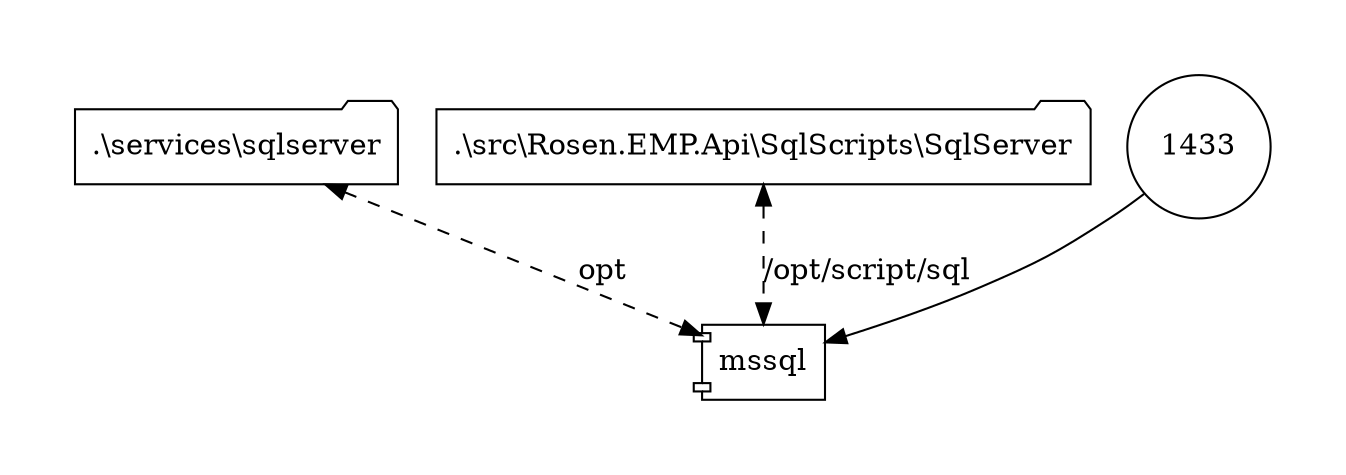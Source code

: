 digraph G {
  graph [bgcolor="#ffffff" pad=0.5 ratio="fill"]
  "mssql" [shape="component"]
  ".\\services\\sqlserver" [shape="folder"]
  ".\\src\\Rosen.EMP.Api\\SqlScripts\\SqlServer" [shape="folder"]
  1433 [shape="circle"]
  ".\\services\\sqlserver" -> "mssql" [style="dashed" label="opt" dir="both"]
  ".\\src\\Rosen.EMP.Api\\SqlScripts\\SqlServer" -> "mssql" [style="dashed" label="/opt/script/sql" dir="both"]
  1433 -> "mssql" [style="solid"]
}
